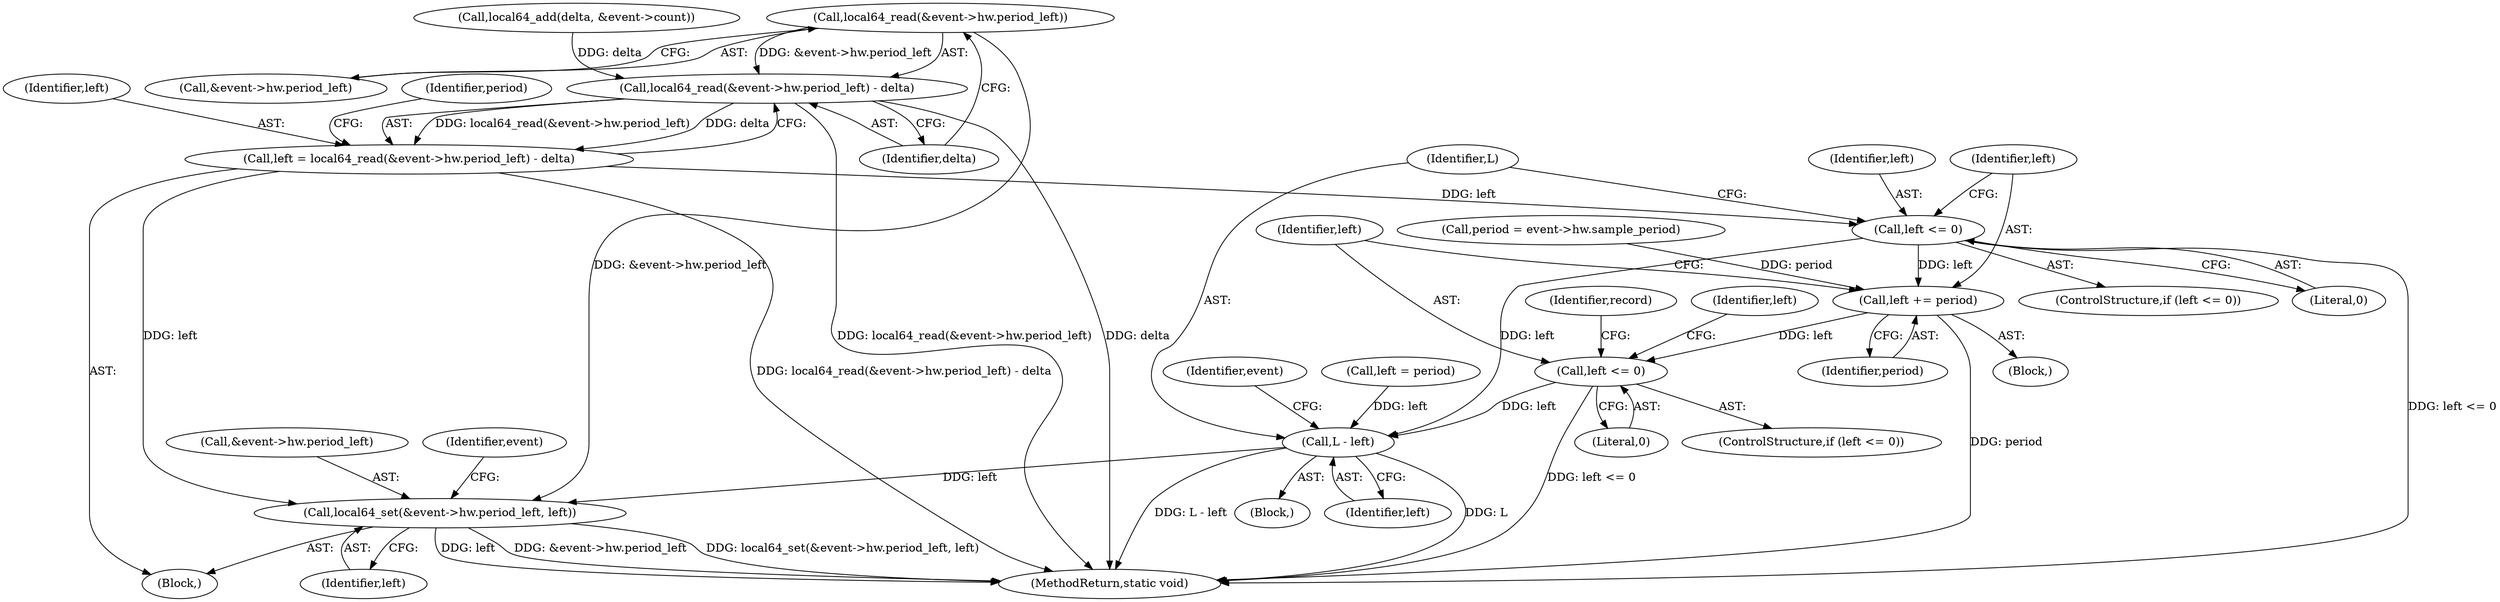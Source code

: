 digraph "0_linux_a8b0ca17b80e92faab46ee7179ba9e99ccb61233_16@pointer" {
"1000166" [label="(Call,local64_read(&event->hw.period_left))"];
"1000165" [label="(Call,local64_read(&event->hw.period_left) - delta)"];
"1000163" [label="(Call,left = local64_read(&event->hw.period_left) - delta)"];
"1000178" [label="(Call,left <= 0)"];
"1000182" [label="(Call,left += period)"];
"1000186" [label="(Call,left <= 0)"];
"1000206" [label="(Call,L - left)"];
"1000224" [label="(Call,local64_set(&event->hw.period_left, left))"];
"1000208" [label="(Identifier,left)"];
"1000224" [label="(Call,local64_set(&event->hw.period_left, left))"];
"1000164" [label="(Identifier,left)"];
"1000181" [label="(Block,)"];
"1000179" [label="(Identifier,left)"];
"1000185" [label="(ControlStructure,if (left <= 0))"];
"1000178" [label="(Call,left <= 0)"];
"1000163" [label="(Call,left = local64_read(&event->hw.period_left) - delta)"];
"1000184" [label="(Identifier,period)"];
"1000107" [label="(Block,)"];
"1000225" [label="(Call,&event->hw.period_left)"];
"1000233" [label="(Identifier,event)"];
"1000188" [label="(Literal,0)"];
"1000183" [label="(Identifier,left)"];
"1000207" [label="(Identifier,L)"];
"1000206" [label="(Call,L - left)"];
"1000180" [label="(Literal,0)"];
"1000186" [label="(Call,left <= 0)"];
"1000190" [label="(Identifier,left)"];
"1000274" [label="(MethodReturn,static void)"];
"1000187" [label="(Identifier,left)"];
"1000176" [label="(Block,)"];
"1000166" [label="(Call,local64_read(&event->hw.period_left))"];
"1000165" [label="(Call,local64_read(&event->hw.period_left) - delta)"];
"1000154" [label="(Call,local64_add(delta, &event->count))"];
"1000167" [label="(Call,&event->hw.period_left)"];
"1000109" [label="(Call,period = event->hw.sample_period)"];
"1000193" [label="(Identifier,record)"];
"1000212" [label="(Identifier,event)"];
"1000173" [label="(Identifier,delta)"];
"1000177" [label="(ControlStructure,if (left <= 0))"];
"1000175" [label="(Identifier,period)"];
"1000189" [label="(Call,left = period)"];
"1000231" [label="(Identifier,left)"];
"1000182" [label="(Call,left += period)"];
"1000166" -> "1000165"  [label="AST: "];
"1000166" -> "1000167"  [label="CFG: "];
"1000167" -> "1000166"  [label="AST: "];
"1000173" -> "1000166"  [label="CFG: "];
"1000166" -> "1000165"  [label="DDG: &event->hw.period_left"];
"1000166" -> "1000224"  [label="DDG: &event->hw.period_left"];
"1000165" -> "1000163"  [label="AST: "];
"1000165" -> "1000173"  [label="CFG: "];
"1000173" -> "1000165"  [label="AST: "];
"1000163" -> "1000165"  [label="CFG: "];
"1000165" -> "1000274"  [label="DDG: local64_read(&event->hw.period_left)"];
"1000165" -> "1000274"  [label="DDG: delta"];
"1000165" -> "1000163"  [label="DDG: local64_read(&event->hw.period_left)"];
"1000165" -> "1000163"  [label="DDG: delta"];
"1000154" -> "1000165"  [label="DDG: delta"];
"1000163" -> "1000107"  [label="AST: "];
"1000164" -> "1000163"  [label="AST: "];
"1000175" -> "1000163"  [label="CFG: "];
"1000163" -> "1000274"  [label="DDG: local64_read(&event->hw.period_left) - delta"];
"1000163" -> "1000178"  [label="DDG: left"];
"1000163" -> "1000224"  [label="DDG: left"];
"1000178" -> "1000177"  [label="AST: "];
"1000178" -> "1000180"  [label="CFG: "];
"1000179" -> "1000178"  [label="AST: "];
"1000180" -> "1000178"  [label="AST: "];
"1000183" -> "1000178"  [label="CFG: "];
"1000207" -> "1000178"  [label="CFG: "];
"1000178" -> "1000274"  [label="DDG: left <= 0"];
"1000178" -> "1000182"  [label="DDG: left"];
"1000178" -> "1000206"  [label="DDG: left"];
"1000182" -> "1000181"  [label="AST: "];
"1000182" -> "1000184"  [label="CFG: "];
"1000183" -> "1000182"  [label="AST: "];
"1000184" -> "1000182"  [label="AST: "];
"1000187" -> "1000182"  [label="CFG: "];
"1000182" -> "1000274"  [label="DDG: period"];
"1000109" -> "1000182"  [label="DDG: period"];
"1000182" -> "1000186"  [label="DDG: left"];
"1000186" -> "1000185"  [label="AST: "];
"1000186" -> "1000188"  [label="CFG: "];
"1000187" -> "1000186"  [label="AST: "];
"1000188" -> "1000186"  [label="AST: "];
"1000190" -> "1000186"  [label="CFG: "];
"1000193" -> "1000186"  [label="CFG: "];
"1000186" -> "1000274"  [label="DDG: left <= 0"];
"1000186" -> "1000206"  [label="DDG: left"];
"1000206" -> "1000176"  [label="AST: "];
"1000206" -> "1000208"  [label="CFG: "];
"1000207" -> "1000206"  [label="AST: "];
"1000208" -> "1000206"  [label="AST: "];
"1000212" -> "1000206"  [label="CFG: "];
"1000206" -> "1000274"  [label="DDG: L - left"];
"1000206" -> "1000274"  [label="DDG: L"];
"1000189" -> "1000206"  [label="DDG: left"];
"1000206" -> "1000224"  [label="DDG: left"];
"1000224" -> "1000107"  [label="AST: "];
"1000224" -> "1000231"  [label="CFG: "];
"1000225" -> "1000224"  [label="AST: "];
"1000231" -> "1000224"  [label="AST: "];
"1000233" -> "1000224"  [label="CFG: "];
"1000224" -> "1000274"  [label="DDG: left"];
"1000224" -> "1000274"  [label="DDG: &event->hw.period_left"];
"1000224" -> "1000274"  [label="DDG: local64_set(&event->hw.period_left, left)"];
}
